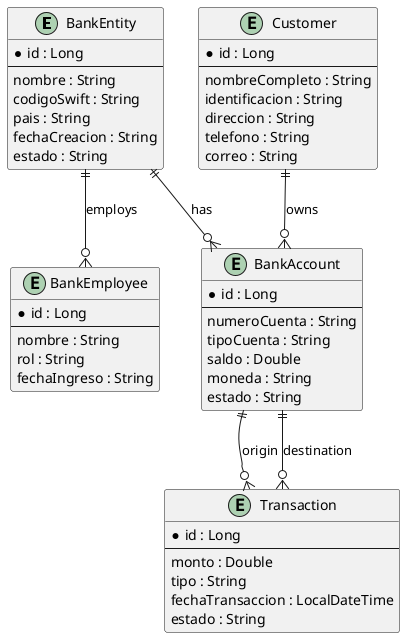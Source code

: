 @startuml

entity "BankEntity" as BankEntity {
  *id : Long
  --
  nombre : String
  codigoSwift : String
  pais : String
  fechaCreacion : String
  estado : String
}

entity "BankAccount" as BankAccount {
  *id : Long
  --
  numeroCuenta : String
  tipoCuenta : String
  saldo : Double
  moneda : String
  estado : String
}

entity "Transaction" as Transaction {
  *id : Long
  --
  monto : Double
  tipo : String
  fechaTransaccion : LocalDateTime
  estado : String
}

entity "BankEmployee" as BankEmployee {
  *id : Long
  --
  nombre : String
  rol : String
  fechaIngreso : String
}

entity "Customer" as Customer {
  *id : Long
  --
  nombreCompleto : String
  identificacion : String
  direccion : String
  telefono : String
  correo : String
}

' Relaciones
BankEntity ||--o{ BankAccount : "has"
BankEntity ||--o{ BankEmployee : "employs"
Customer ||--o{ BankAccount : "owns"
BankAccount ||--o{ Transaction : "origin"
BankAccount ||--o{ Transaction : "destination"

@enduml
